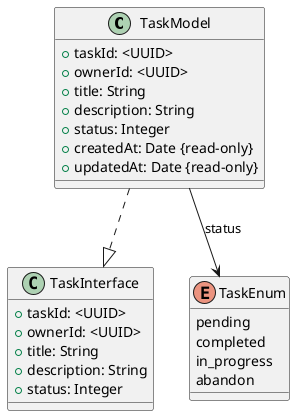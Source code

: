 @startuml
!define UUID <UUID>

class TaskModel {
    + taskId: UUID
    + ownerId: UUID
    + title: String
    + description: String
    + status: Integer
    + createdAt: Date {read-only}
    + updatedAt: Date {read-only}
}

class TaskInterface {
    + taskId: UUID
    + ownerId: UUID
    + title: String
    + description: String
    + status: Integer
}

enum TaskEnum {
    pending
    completed
    in_progress
    abandon
}

TaskModel ..|> TaskInterface
TaskModel --> TaskEnum : status

@enduml
